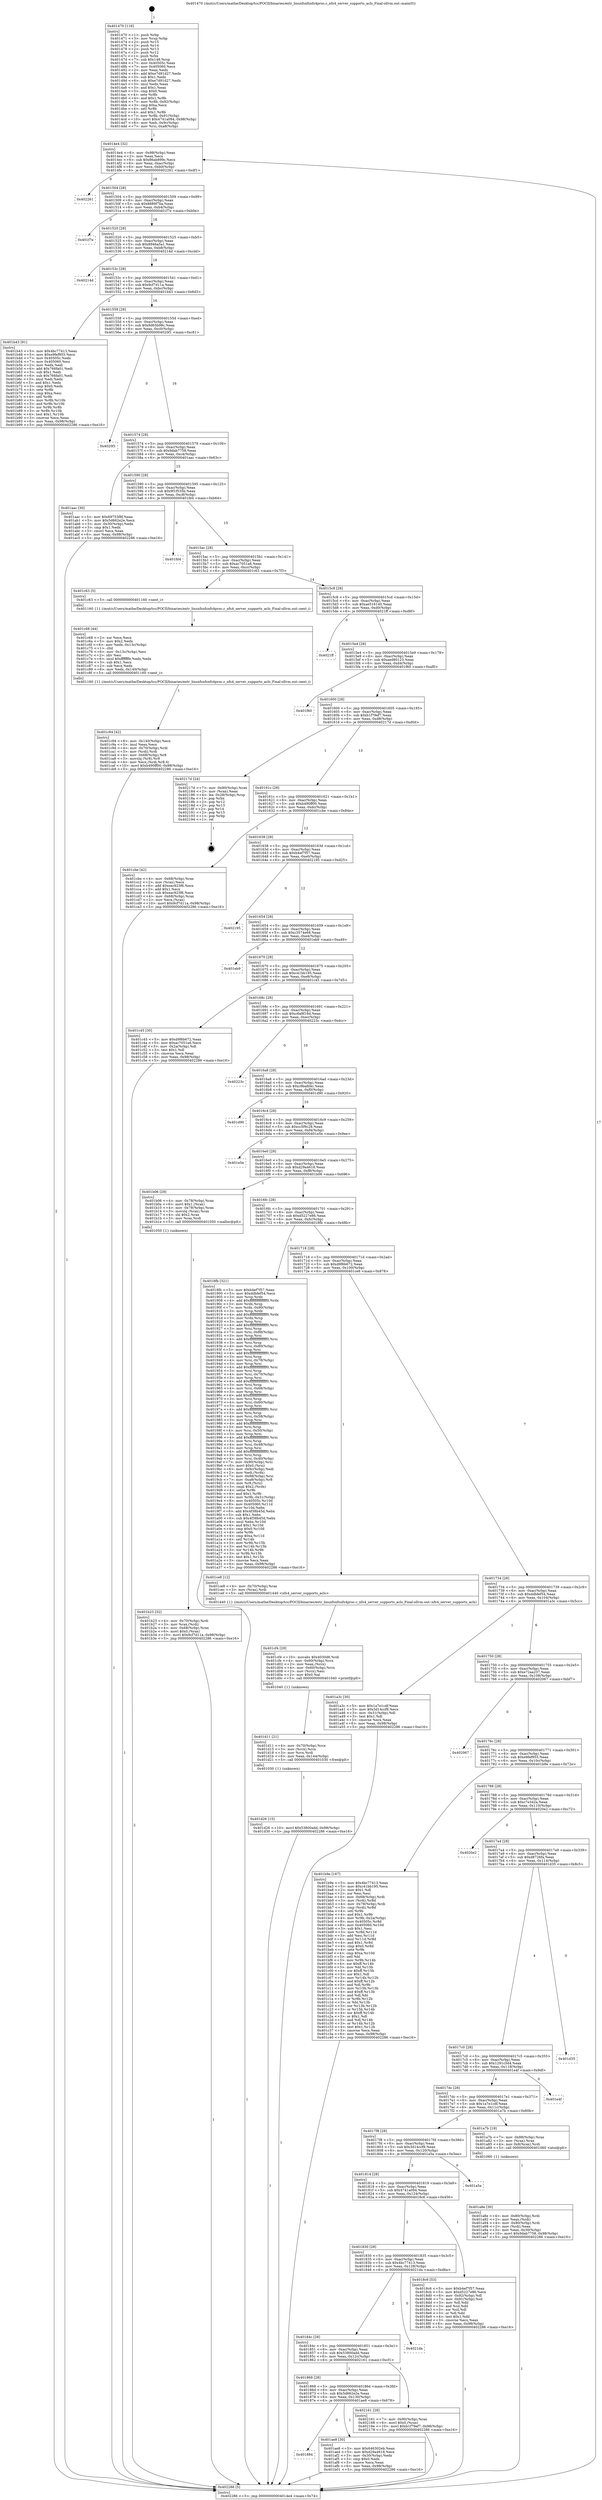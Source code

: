 digraph "0x401470" {
  label = "0x401470 (/mnt/c/Users/mathe/Desktop/tcc/POCII/binaries/extr_linuxfsnfsnfs4proc.c_nfs4_server_supports_acls_Final-ollvm.out::main(0))"
  labelloc = "t"
  node[shape=record]

  Entry [label="",width=0.3,height=0.3,shape=circle,fillcolor=black,style=filled]
  "0x4014e4" [label="{
     0x4014e4 [32]\l
     | [instrs]\l
     &nbsp;&nbsp;0x4014e4 \<+6\>: mov -0x98(%rbp),%eax\l
     &nbsp;&nbsp;0x4014ea \<+2\>: mov %eax,%ecx\l
     &nbsp;&nbsp;0x4014ec \<+6\>: sub $0x86ab899c,%ecx\l
     &nbsp;&nbsp;0x4014f2 \<+6\>: mov %eax,-0xac(%rbp)\l
     &nbsp;&nbsp;0x4014f8 \<+6\>: mov %ecx,-0xb0(%rbp)\l
     &nbsp;&nbsp;0x4014fe \<+6\>: je 0000000000402261 \<main+0xdf1\>\l
  }"]
  "0x402261" [label="{
     0x402261\l
  }", style=dashed]
  "0x401504" [label="{
     0x401504 [28]\l
     | [instrs]\l
     &nbsp;&nbsp;0x401504 \<+5\>: jmp 0000000000401509 \<main+0x99\>\l
     &nbsp;&nbsp;0x401509 \<+6\>: mov -0xac(%rbp),%eax\l
     &nbsp;&nbsp;0x40150f \<+5\>: sub $0x8889f7ba,%eax\l
     &nbsp;&nbsp;0x401514 \<+6\>: mov %eax,-0xb4(%rbp)\l
     &nbsp;&nbsp;0x40151a \<+6\>: je 0000000000401f7e \<main+0xb0e\>\l
  }"]
  Exit [label="",width=0.3,height=0.3,shape=circle,fillcolor=black,style=filled,peripheries=2]
  "0x401f7e" [label="{
     0x401f7e\l
  }", style=dashed]
  "0x401520" [label="{
     0x401520 [28]\l
     | [instrs]\l
     &nbsp;&nbsp;0x401520 \<+5\>: jmp 0000000000401525 \<main+0xb5\>\l
     &nbsp;&nbsp;0x401525 \<+6\>: mov -0xac(%rbp),%eax\l
     &nbsp;&nbsp;0x40152b \<+5\>: sub $0x8946a5a1,%eax\l
     &nbsp;&nbsp;0x401530 \<+6\>: mov %eax,-0xb8(%rbp)\l
     &nbsp;&nbsp;0x401536 \<+6\>: je 000000000040214d \<main+0xcdd\>\l
  }"]
  "0x401d26" [label="{
     0x401d26 [15]\l
     | [instrs]\l
     &nbsp;&nbsp;0x401d26 \<+10\>: movl $0x53800add,-0x98(%rbp)\l
     &nbsp;&nbsp;0x401d30 \<+5\>: jmp 0000000000402286 \<main+0xe16\>\l
  }"]
  "0x40214d" [label="{
     0x40214d\l
  }", style=dashed]
  "0x40153c" [label="{
     0x40153c [28]\l
     | [instrs]\l
     &nbsp;&nbsp;0x40153c \<+5\>: jmp 0000000000401541 \<main+0xd1\>\l
     &nbsp;&nbsp;0x401541 \<+6\>: mov -0xac(%rbp),%eax\l
     &nbsp;&nbsp;0x401547 \<+5\>: sub $0x9cf7d11a,%eax\l
     &nbsp;&nbsp;0x40154c \<+6\>: mov %eax,-0xbc(%rbp)\l
     &nbsp;&nbsp;0x401552 \<+6\>: je 0000000000401b43 \<main+0x6d3\>\l
  }"]
  "0x401d11" [label="{
     0x401d11 [21]\l
     | [instrs]\l
     &nbsp;&nbsp;0x401d11 \<+4\>: mov -0x70(%rbp),%rcx\l
     &nbsp;&nbsp;0x401d15 \<+3\>: mov (%rcx),%rcx\l
     &nbsp;&nbsp;0x401d18 \<+3\>: mov %rcx,%rdi\l
     &nbsp;&nbsp;0x401d1b \<+6\>: mov %eax,-0x144(%rbp)\l
     &nbsp;&nbsp;0x401d21 \<+5\>: call 0000000000401030 \<free@plt\>\l
     | [calls]\l
     &nbsp;&nbsp;0x401030 \{1\} (unknown)\l
  }"]
  "0x401b43" [label="{
     0x401b43 [91]\l
     | [instrs]\l
     &nbsp;&nbsp;0x401b43 \<+5\>: mov $0x4bc77413,%eax\l
     &nbsp;&nbsp;0x401b48 \<+5\>: mov $0xe9fef955,%ecx\l
     &nbsp;&nbsp;0x401b4d \<+7\>: mov 0x40505c,%edx\l
     &nbsp;&nbsp;0x401b54 \<+7\>: mov 0x405060,%esi\l
     &nbsp;&nbsp;0x401b5b \<+2\>: mov %edx,%edi\l
     &nbsp;&nbsp;0x401b5d \<+6\>: add $0x766fa01,%edi\l
     &nbsp;&nbsp;0x401b63 \<+3\>: sub $0x1,%edi\l
     &nbsp;&nbsp;0x401b66 \<+6\>: sub $0x766fa01,%edi\l
     &nbsp;&nbsp;0x401b6c \<+3\>: imul %edi,%edx\l
     &nbsp;&nbsp;0x401b6f \<+3\>: and $0x1,%edx\l
     &nbsp;&nbsp;0x401b72 \<+3\>: cmp $0x0,%edx\l
     &nbsp;&nbsp;0x401b75 \<+4\>: sete %r8b\l
     &nbsp;&nbsp;0x401b79 \<+3\>: cmp $0xa,%esi\l
     &nbsp;&nbsp;0x401b7c \<+4\>: setl %r9b\l
     &nbsp;&nbsp;0x401b80 \<+3\>: mov %r8b,%r10b\l
     &nbsp;&nbsp;0x401b83 \<+3\>: and %r9b,%r10b\l
     &nbsp;&nbsp;0x401b86 \<+3\>: xor %r9b,%r8b\l
     &nbsp;&nbsp;0x401b89 \<+3\>: or %r8b,%r10b\l
     &nbsp;&nbsp;0x401b8c \<+4\>: test $0x1,%r10b\l
     &nbsp;&nbsp;0x401b90 \<+3\>: cmovne %ecx,%eax\l
     &nbsp;&nbsp;0x401b93 \<+6\>: mov %eax,-0x98(%rbp)\l
     &nbsp;&nbsp;0x401b99 \<+5\>: jmp 0000000000402286 \<main+0xe16\>\l
  }"]
  "0x401558" [label="{
     0x401558 [28]\l
     | [instrs]\l
     &nbsp;&nbsp;0x401558 \<+5\>: jmp 000000000040155d \<main+0xed\>\l
     &nbsp;&nbsp;0x40155d \<+6\>: mov -0xac(%rbp),%eax\l
     &nbsp;&nbsp;0x401563 \<+5\>: sub $0x9d65b98c,%eax\l
     &nbsp;&nbsp;0x401568 \<+6\>: mov %eax,-0xc0(%rbp)\l
     &nbsp;&nbsp;0x40156e \<+6\>: je 00000000004020f1 \<main+0xc81\>\l
  }"]
  "0x401cf4" [label="{
     0x401cf4 [29]\l
     | [instrs]\l
     &nbsp;&nbsp;0x401cf4 \<+10\>: movabs $0x4030d6,%rdi\l
     &nbsp;&nbsp;0x401cfe \<+4\>: mov -0x60(%rbp),%rcx\l
     &nbsp;&nbsp;0x401d02 \<+2\>: mov %eax,(%rcx)\l
     &nbsp;&nbsp;0x401d04 \<+4\>: mov -0x60(%rbp),%rcx\l
     &nbsp;&nbsp;0x401d08 \<+2\>: mov (%rcx),%esi\l
     &nbsp;&nbsp;0x401d0a \<+2\>: mov $0x0,%al\l
     &nbsp;&nbsp;0x401d0c \<+5\>: call 0000000000401040 \<printf@plt\>\l
     | [calls]\l
     &nbsp;&nbsp;0x401040 \{1\} (unknown)\l
  }"]
  "0x4020f1" [label="{
     0x4020f1\l
  }", style=dashed]
  "0x401574" [label="{
     0x401574 [28]\l
     | [instrs]\l
     &nbsp;&nbsp;0x401574 \<+5\>: jmp 0000000000401579 \<main+0x109\>\l
     &nbsp;&nbsp;0x401579 \<+6\>: mov -0xac(%rbp),%eax\l
     &nbsp;&nbsp;0x40157f \<+5\>: sub $0x9dab7758,%eax\l
     &nbsp;&nbsp;0x401584 \<+6\>: mov %eax,-0xc4(%rbp)\l
     &nbsp;&nbsp;0x40158a \<+6\>: je 0000000000401aac \<main+0x63c\>\l
  }"]
  "0x401c94" [label="{
     0x401c94 [42]\l
     | [instrs]\l
     &nbsp;&nbsp;0x401c94 \<+6\>: mov -0x140(%rbp),%ecx\l
     &nbsp;&nbsp;0x401c9a \<+3\>: imul %eax,%ecx\l
     &nbsp;&nbsp;0x401c9d \<+4\>: mov -0x70(%rbp),%rdi\l
     &nbsp;&nbsp;0x401ca1 \<+3\>: mov (%rdi),%rdi\l
     &nbsp;&nbsp;0x401ca4 \<+4\>: mov -0x68(%rbp),%r8\l
     &nbsp;&nbsp;0x401ca8 \<+3\>: movslq (%r8),%r8\l
     &nbsp;&nbsp;0x401cab \<+4\>: mov %ecx,(%rdi,%r8,4)\l
     &nbsp;&nbsp;0x401caf \<+10\>: movl $0xb490ff00,-0x98(%rbp)\l
     &nbsp;&nbsp;0x401cb9 \<+5\>: jmp 0000000000402286 \<main+0xe16\>\l
  }"]
  "0x401aac" [label="{
     0x401aac [30]\l
     | [instrs]\l
     &nbsp;&nbsp;0x401aac \<+5\>: mov $0x69753f8f,%eax\l
     &nbsp;&nbsp;0x401ab1 \<+5\>: mov $0x5d662e2e,%ecx\l
     &nbsp;&nbsp;0x401ab6 \<+3\>: mov -0x30(%rbp),%edx\l
     &nbsp;&nbsp;0x401ab9 \<+3\>: cmp $0x1,%edx\l
     &nbsp;&nbsp;0x401abc \<+3\>: cmovl %ecx,%eax\l
     &nbsp;&nbsp;0x401abf \<+6\>: mov %eax,-0x98(%rbp)\l
     &nbsp;&nbsp;0x401ac5 \<+5\>: jmp 0000000000402286 \<main+0xe16\>\l
  }"]
  "0x401590" [label="{
     0x401590 [28]\l
     | [instrs]\l
     &nbsp;&nbsp;0x401590 \<+5\>: jmp 0000000000401595 \<main+0x125\>\l
     &nbsp;&nbsp;0x401595 \<+6\>: mov -0xac(%rbp),%eax\l
     &nbsp;&nbsp;0x40159b \<+5\>: sub $0x9f1f535b,%eax\l
     &nbsp;&nbsp;0x4015a0 \<+6\>: mov %eax,-0xc8(%rbp)\l
     &nbsp;&nbsp;0x4015a6 \<+6\>: je 0000000000401fd4 \<main+0xb64\>\l
  }"]
  "0x401c68" [label="{
     0x401c68 [44]\l
     | [instrs]\l
     &nbsp;&nbsp;0x401c68 \<+2\>: xor %ecx,%ecx\l
     &nbsp;&nbsp;0x401c6a \<+5\>: mov $0x2,%edx\l
     &nbsp;&nbsp;0x401c6f \<+6\>: mov %edx,-0x13c(%rbp)\l
     &nbsp;&nbsp;0x401c75 \<+1\>: cltd\l
     &nbsp;&nbsp;0x401c76 \<+6\>: mov -0x13c(%rbp),%esi\l
     &nbsp;&nbsp;0x401c7c \<+2\>: idiv %esi\l
     &nbsp;&nbsp;0x401c7e \<+6\>: imul $0xfffffffe,%edx,%edx\l
     &nbsp;&nbsp;0x401c84 \<+3\>: sub $0x1,%ecx\l
     &nbsp;&nbsp;0x401c87 \<+2\>: sub %ecx,%edx\l
     &nbsp;&nbsp;0x401c89 \<+6\>: mov %edx,-0x140(%rbp)\l
     &nbsp;&nbsp;0x401c8f \<+5\>: call 0000000000401160 \<next_i\>\l
     | [calls]\l
     &nbsp;&nbsp;0x401160 \{1\} (/mnt/c/Users/mathe/Desktop/tcc/POCII/binaries/extr_linuxfsnfsnfs4proc.c_nfs4_server_supports_acls_Final-ollvm.out::next_i)\l
  }"]
  "0x401fd4" [label="{
     0x401fd4\l
  }", style=dashed]
  "0x4015ac" [label="{
     0x4015ac [28]\l
     | [instrs]\l
     &nbsp;&nbsp;0x4015ac \<+5\>: jmp 00000000004015b1 \<main+0x141\>\l
     &nbsp;&nbsp;0x4015b1 \<+6\>: mov -0xac(%rbp),%eax\l
     &nbsp;&nbsp;0x4015b7 \<+5\>: sub $0xac7051a6,%eax\l
     &nbsp;&nbsp;0x4015bc \<+6\>: mov %eax,-0xcc(%rbp)\l
     &nbsp;&nbsp;0x4015c2 \<+6\>: je 0000000000401c63 \<main+0x7f3\>\l
  }"]
  "0x401b23" [label="{
     0x401b23 [32]\l
     | [instrs]\l
     &nbsp;&nbsp;0x401b23 \<+4\>: mov -0x70(%rbp),%rdi\l
     &nbsp;&nbsp;0x401b27 \<+3\>: mov %rax,(%rdi)\l
     &nbsp;&nbsp;0x401b2a \<+4\>: mov -0x68(%rbp),%rax\l
     &nbsp;&nbsp;0x401b2e \<+6\>: movl $0x0,(%rax)\l
     &nbsp;&nbsp;0x401b34 \<+10\>: movl $0x9cf7d11a,-0x98(%rbp)\l
     &nbsp;&nbsp;0x401b3e \<+5\>: jmp 0000000000402286 \<main+0xe16\>\l
  }"]
  "0x401c63" [label="{
     0x401c63 [5]\l
     | [instrs]\l
     &nbsp;&nbsp;0x401c63 \<+5\>: call 0000000000401160 \<next_i\>\l
     | [calls]\l
     &nbsp;&nbsp;0x401160 \{1\} (/mnt/c/Users/mathe/Desktop/tcc/POCII/binaries/extr_linuxfsnfsnfs4proc.c_nfs4_server_supports_acls_Final-ollvm.out::next_i)\l
  }"]
  "0x4015c8" [label="{
     0x4015c8 [28]\l
     | [instrs]\l
     &nbsp;&nbsp;0x4015c8 \<+5\>: jmp 00000000004015cd \<main+0x15d\>\l
     &nbsp;&nbsp;0x4015cd \<+6\>: mov -0xac(%rbp),%eax\l
     &nbsp;&nbsp;0x4015d3 \<+5\>: sub $0xae516140,%eax\l
     &nbsp;&nbsp;0x4015d8 \<+6\>: mov %eax,-0xd0(%rbp)\l
     &nbsp;&nbsp;0x4015de \<+6\>: je 00000000004021ff \<main+0xd8f\>\l
  }"]
  "0x401884" [label="{
     0x401884\l
  }", style=dashed]
  "0x4021ff" [label="{
     0x4021ff\l
  }", style=dashed]
  "0x4015e4" [label="{
     0x4015e4 [28]\l
     | [instrs]\l
     &nbsp;&nbsp;0x4015e4 \<+5\>: jmp 00000000004015e9 \<main+0x179\>\l
     &nbsp;&nbsp;0x4015e9 \<+6\>: mov -0xac(%rbp),%eax\l
     &nbsp;&nbsp;0x4015ef \<+5\>: sub $0xaed80123,%eax\l
     &nbsp;&nbsp;0x4015f4 \<+6\>: mov %eax,-0xd4(%rbp)\l
     &nbsp;&nbsp;0x4015fa \<+6\>: je 0000000000401f60 \<main+0xaf0\>\l
  }"]
  "0x401ae8" [label="{
     0x401ae8 [30]\l
     | [instrs]\l
     &nbsp;&nbsp;0x401ae8 \<+5\>: mov $0x646302eb,%eax\l
     &nbsp;&nbsp;0x401aed \<+5\>: mov $0xd29a4618,%ecx\l
     &nbsp;&nbsp;0x401af2 \<+3\>: mov -0x30(%rbp),%edx\l
     &nbsp;&nbsp;0x401af5 \<+3\>: cmp $0x0,%edx\l
     &nbsp;&nbsp;0x401af8 \<+3\>: cmove %ecx,%eax\l
     &nbsp;&nbsp;0x401afb \<+6\>: mov %eax,-0x98(%rbp)\l
     &nbsp;&nbsp;0x401b01 \<+5\>: jmp 0000000000402286 \<main+0xe16\>\l
  }"]
  "0x401f60" [label="{
     0x401f60\l
  }", style=dashed]
  "0x401600" [label="{
     0x401600 [28]\l
     | [instrs]\l
     &nbsp;&nbsp;0x401600 \<+5\>: jmp 0000000000401605 \<main+0x195\>\l
     &nbsp;&nbsp;0x401605 \<+6\>: mov -0xac(%rbp),%eax\l
     &nbsp;&nbsp;0x40160b \<+5\>: sub $0xb1f79ef7,%eax\l
     &nbsp;&nbsp;0x401610 \<+6\>: mov %eax,-0xd8(%rbp)\l
     &nbsp;&nbsp;0x401616 \<+6\>: je 000000000040217d \<main+0xd0d\>\l
  }"]
  "0x401868" [label="{
     0x401868 [28]\l
     | [instrs]\l
     &nbsp;&nbsp;0x401868 \<+5\>: jmp 000000000040186d \<main+0x3fd\>\l
     &nbsp;&nbsp;0x40186d \<+6\>: mov -0xac(%rbp),%eax\l
     &nbsp;&nbsp;0x401873 \<+5\>: sub $0x5d662e2e,%eax\l
     &nbsp;&nbsp;0x401878 \<+6\>: mov %eax,-0x130(%rbp)\l
     &nbsp;&nbsp;0x40187e \<+6\>: je 0000000000401ae8 \<main+0x678\>\l
  }"]
  "0x40217d" [label="{
     0x40217d [24]\l
     | [instrs]\l
     &nbsp;&nbsp;0x40217d \<+7\>: mov -0x90(%rbp),%rax\l
     &nbsp;&nbsp;0x402184 \<+2\>: mov (%rax),%eax\l
     &nbsp;&nbsp;0x402186 \<+4\>: lea -0x28(%rbp),%rsp\l
     &nbsp;&nbsp;0x40218a \<+1\>: pop %rbx\l
     &nbsp;&nbsp;0x40218b \<+2\>: pop %r12\l
     &nbsp;&nbsp;0x40218d \<+2\>: pop %r13\l
     &nbsp;&nbsp;0x40218f \<+2\>: pop %r14\l
     &nbsp;&nbsp;0x402191 \<+2\>: pop %r15\l
     &nbsp;&nbsp;0x402193 \<+1\>: pop %rbp\l
     &nbsp;&nbsp;0x402194 \<+1\>: ret\l
  }"]
  "0x40161c" [label="{
     0x40161c [28]\l
     | [instrs]\l
     &nbsp;&nbsp;0x40161c \<+5\>: jmp 0000000000401621 \<main+0x1b1\>\l
     &nbsp;&nbsp;0x401621 \<+6\>: mov -0xac(%rbp),%eax\l
     &nbsp;&nbsp;0x401627 \<+5\>: sub $0xb490ff00,%eax\l
     &nbsp;&nbsp;0x40162c \<+6\>: mov %eax,-0xdc(%rbp)\l
     &nbsp;&nbsp;0x401632 \<+6\>: je 0000000000401cbe \<main+0x84e\>\l
  }"]
  "0x402161" [label="{
     0x402161 [28]\l
     | [instrs]\l
     &nbsp;&nbsp;0x402161 \<+7\>: mov -0x90(%rbp),%rax\l
     &nbsp;&nbsp;0x402168 \<+6\>: movl $0x0,(%rax)\l
     &nbsp;&nbsp;0x40216e \<+10\>: movl $0xb1f79ef7,-0x98(%rbp)\l
     &nbsp;&nbsp;0x402178 \<+5\>: jmp 0000000000402286 \<main+0xe16\>\l
  }"]
  "0x401cbe" [label="{
     0x401cbe [42]\l
     | [instrs]\l
     &nbsp;&nbsp;0x401cbe \<+4\>: mov -0x68(%rbp),%rax\l
     &nbsp;&nbsp;0x401cc2 \<+2\>: mov (%rax),%ecx\l
     &nbsp;&nbsp;0x401cc4 \<+6\>: add $0xeac923f6,%ecx\l
     &nbsp;&nbsp;0x401cca \<+3\>: add $0x1,%ecx\l
     &nbsp;&nbsp;0x401ccd \<+6\>: sub $0xeac923f6,%ecx\l
     &nbsp;&nbsp;0x401cd3 \<+4\>: mov -0x68(%rbp),%rax\l
     &nbsp;&nbsp;0x401cd7 \<+2\>: mov %ecx,(%rax)\l
     &nbsp;&nbsp;0x401cd9 \<+10\>: movl $0x9cf7d11a,-0x98(%rbp)\l
     &nbsp;&nbsp;0x401ce3 \<+5\>: jmp 0000000000402286 \<main+0xe16\>\l
  }"]
  "0x401638" [label="{
     0x401638 [28]\l
     | [instrs]\l
     &nbsp;&nbsp;0x401638 \<+5\>: jmp 000000000040163d \<main+0x1cd\>\l
     &nbsp;&nbsp;0x40163d \<+6\>: mov -0xac(%rbp),%eax\l
     &nbsp;&nbsp;0x401643 \<+5\>: sub $0xb4ef7f57,%eax\l
     &nbsp;&nbsp;0x401648 \<+6\>: mov %eax,-0xe0(%rbp)\l
     &nbsp;&nbsp;0x40164e \<+6\>: je 0000000000402195 \<main+0xd25\>\l
  }"]
  "0x40184c" [label="{
     0x40184c [28]\l
     | [instrs]\l
     &nbsp;&nbsp;0x40184c \<+5\>: jmp 0000000000401851 \<main+0x3e1\>\l
     &nbsp;&nbsp;0x401851 \<+6\>: mov -0xac(%rbp),%eax\l
     &nbsp;&nbsp;0x401857 \<+5\>: sub $0x53800add,%eax\l
     &nbsp;&nbsp;0x40185c \<+6\>: mov %eax,-0x12c(%rbp)\l
     &nbsp;&nbsp;0x401862 \<+6\>: je 0000000000402161 \<main+0xcf1\>\l
  }"]
  "0x402195" [label="{
     0x402195\l
  }", style=dashed]
  "0x401654" [label="{
     0x401654 [28]\l
     | [instrs]\l
     &nbsp;&nbsp;0x401654 \<+5\>: jmp 0000000000401659 \<main+0x1e9\>\l
     &nbsp;&nbsp;0x401659 \<+6\>: mov -0xac(%rbp),%eax\l
     &nbsp;&nbsp;0x40165f \<+5\>: sub $0xc3574e68,%eax\l
     &nbsp;&nbsp;0x401664 \<+6\>: mov %eax,-0xe4(%rbp)\l
     &nbsp;&nbsp;0x40166a \<+6\>: je 0000000000401eb9 \<main+0xa49\>\l
  }"]
  "0x4021da" [label="{
     0x4021da\l
  }", style=dashed]
  "0x401eb9" [label="{
     0x401eb9\l
  }", style=dashed]
  "0x401670" [label="{
     0x401670 [28]\l
     | [instrs]\l
     &nbsp;&nbsp;0x401670 \<+5\>: jmp 0000000000401675 \<main+0x205\>\l
     &nbsp;&nbsp;0x401675 \<+6\>: mov -0xac(%rbp),%eax\l
     &nbsp;&nbsp;0x40167b \<+5\>: sub $0xc41bb195,%eax\l
     &nbsp;&nbsp;0x401680 \<+6\>: mov %eax,-0xe8(%rbp)\l
     &nbsp;&nbsp;0x401686 \<+6\>: je 0000000000401c45 \<main+0x7d5\>\l
  }"]
  "0x401a8e" [label="{
     0x401a8e [30]\l
     | [instrs]\l
     &nbsp;&nbsp;0x401a8e \<+4\>: mov -0x80(%rbp),%rdi\l
     &nbsp;&nbsp;0x401a92 \<+2\>: mov %eax,(%rdi)\l
     &nbsp;&nbsp;0x401a94 \<+4\>: mov -0x80(%rbp),%rdi\l
     &nbsp;&nbsp;0x401a98 \<+2\>: mov (%rdi),%eax\l
     &nbsp;&nbsp;0x401a9a \<+3\>: mov %eax,-0x30(%rbp)\l
     &nbsp;&nbsp;0x401a9d \<+10\>: movl $0x9dab7758,-0x98(%rbp)\l
     &nbsp;&nbsp;0x401aa7 \<+5\>: jmp 0000000000402286 \<main+0xe16\>\l
  }"]
  "0x401c45" [label="{
     0x401c45 [30]\l
     | [instrs]\l
     &nbsp;&nbsp;0x401c45 \<+5\>: mov $0xd9f6b672,%eax\l
     &nbsp;&nbsp;0x401c4a \<+5\>: mov $0xac7051a6,%ecx\l
     &nbsp;&nbsp;0x401c4f \<+3\>: mov -0x2a(%rbp),%dl\l
     &nbsp;&nbsp;0x401c52 \<+3\>: test $0x1,%dl\l
     &nbsp;&nbsp;0x401c55 \<+3\>: cmovne %ecx,%eax\l
     &nbsp;&nbsp;0x401c58 \<+6\>: mov %eax,-0x98(%rbp)\l
     &nbsp;&nbsp;0x401c5e \<+5\>: jmp 0000000000402286 \<main+0xe16\>\l
  }"]
  "0x40168c" [label="{
     0x40168c [28]\l
     | [instrs]\l
     &nbsp;&nbsp;0x40168c \<+5\>: jmp 0000000000401691 \<main+0x221\>\l
     &nbsp;&nbsp;0x401691 \<+6\>: mov -0xac(%rbp),%eax\l
     &nbsp;&nbsp;0x401697 \<+5\>: sub $0xc6a9f16d,%eax\l
     &nbsp;&nbsp;0x40169c \<+6\>: mov %eax,-0xec(%rbp)\l
     &nbsp;&nbsp;0x4016a2 \<+6\>: je 000000000040223c \<main+0xdcc\>\l
  }"]
  "0x401470" [label="{
     0x401470 [116]\l
     | [instrs]\l
     &nbsp;&nbsp;0x401470 \<+1\>: push %rbp\l
     &nbsp;&nbsp;0x401471 \<+3\>: mov %rsp,%rbp\l
     &nbsp;&nbsp;0x401474 \<+2\>: push %r15\l
     &nbsp;&nbsp;0x401476 \<+2\>: push %r14\l
     &nbsp;&nbsp;0x401478 \<+2\>: push %r13\l
     &nbsp;&nbsp;0x40147a \<+2\>: push %r12\l
     &nbsp;&nbsp;0x40147c \<+1\>: push %rbx\l
     &nbsp;&nbsp;0x40147d \<+7\>: sub $0x148,%rsp\l
     &nbsp;&nbsp;0x401484 \<+7\>: mov 0x40505c,%eax\l
     &nbsp;&nbsp;0x40148b \<+7\>: mov 0x405060,%ecx\l
     &nbsp;&nbsp;0x401492 \<+2\>: mov %eax,%edx\l
     &nbsp;&nbsp;0x401494 \<+6\>: add $0xe7d91d27,%edx\l
     &nbsp;&nbsp;0x40149a \<+3\>: sub $0x1,%edx\l
     &nbsp;&nbsp;0x40149d \<+6\>: sub $0xe7d91d27,%edx\l
     &nbsp;&nbsp;0x4014a3 \<+3\>: imul %edx,%eax\l
     &nbsp;&nbsp;0x4014a6 \<+3\>: and $0x1,%eax\l
     &nbsp;&nbsp;0x4014a9 \<+3\>: cmp $0x0,%eax\l
     &nbsp;&nbsp;0x4014ac \<+4\>: sete %r8b\l
     &nbsp;&nbsp;0x4014b0 \<+4\>: and $0x1,%r8b\l
     &nbsp;&nbsp;0x4014b4 \<+7\>: mov %r8b,-0x92(%rbp)\l
     &nbsp;&nbsp;0x4014bb \<+3\>: cmp $0xa,%ecx\l
     &nbsp;&nbsp;0x4014be \<+4\>: setl %r8b\l
     &nbsp;&nbsp;0x4014c2 \<+4\>: and $0x1,%r8b\l
     &nbsp;&nbsp;0x4014c6 \<+7\>: mov %r8b,-0x91(%rbp)\l
     &nbsp;&nbsp;0x4014cd \<+10\>: movl $0x4741a094,-0x98(%rbp)\l
     &nbsp;&nbsp;0x4014d7 \<+6\>: mov %edi,-0x9c(%rbp)\l
     &nbsp;&nbsp;0x4014dd \<+7\>: mov %rsi,-0xa8(%rbp)\l
  }"]
  "0x40223c" [label="{
     0x40223c\l
  }", style=dashed]
  "0x4016a8" [label="{
     0x4016a8 [28]\l
     | [instrs]\l
     &nbsp;&nbsp;0x4016a8 \<+5\>: jmp 00000000004016ad \<main+0x23d\>\l
     &nbsp;&nbsp;0x4016ad \<+6\>: mov -0xac(%rbp),%eax\l
     &nbsp;&nbsp;0x4016b3 \<+5\>: sub $0xc9bafd4c,%eax\l
     &nbsp;&nbsp;0x4016b8 \<+6\>: mov %eax,-0xf0(%rbp)\l
     &nbsp;&nbsp;0x4016be \<+6\>: je 0000000000401d90 \<main+0x920\>\l
  }"]
  "0x402286" [label="{
     0x402286 [5]\l
     | [instrs]\l
     &nbsp;&nbsp;0x402286 \<+5\>: jmp 00000000004014e4 \<main+0x74\>\l
  }"]
  "0x401d90" [label="{
     0x401d90\l
  }", style=dashed]
  "0x4016c4" [label="{
     0x4016c4 [28]\l
     | [instrs]\l
     &nbsp;&nbsp;0x4016c4 \<+5\>: jmp 00000000004016c9 \<main+0x259\>\l
     &nbsp;&nbsp;0x4016c9 \<+6\>: mov -0xac(%rbp),%eax\l
     &nbsp;&nbsp;0x4016cf \<+5\>: sub $0xcc5f9c28,%eax\l
     &nbsp;&nbsp;0x4016d4 \<+6\>: mov %eax,-0xf4(%rbp)\l
     &nbsp;&nbsp;0x4016da \<+6\>: je 0000000000401e5e \<main+0x9ee\>\l
  }"]
  "0x401830" [label="{
     0x401830 [28]\l
     | [instrs]\l
     &nbsp;&nbsp;0x401830 \<+5\>: jmp 0000000000401835 \<main+0x3c5\>\l
     &nbsp;&nbsp;0x401835 \<+6\>: mov -0xac(%rbp),%eax\l
     &nbsp;&nbsp;0x40183b \<+5\>: sub $0x4bc77413,%eax\l
     &nbsp;&nbsp;0x401840 \<+6\>: mov %eax,-0x128(%rbp)\l
     &nbsp;&nbsp;0x401846 \<+6\>: je 00000000004021da \<main+0xd6a\>\l
  }"]
  "0x401e5e" [label="{
     0x401e5e\l
  }", style=dashed]
  "0x4016e0" [label="{
     0x4016e0 [28]\l
     | [instrs]\l
     &nbsp;&nbsp;0x4016e0 \<+5\>: jmp 00000000004016e5 \<main+0x275\>\l
     &nbsp;&nbsp;0x4016e5 \<+6\>: mov -0xac(%rbp),%eax\l
     &nbsp;&nbsp;0x4016eb \<+5\>: sub $0xd29a4618,%eax\l
     &nbsp;&nbsp;0x4016f0 \<+6\>: mov %eax,-0xf8(%rbp)\l
     &nbsp;&nbsp;0x4016f6 \<+6\>: je 0000000000401b06 \<main+0x696\>\l
  }"]
  "0x4018c6" [label="{
     0x4018c6 [53]\l
     | [instrs]\l
     &nbsp;&nbsp;0x4018c6 \<+5\>: mov $0xb4ef7f57,%eax\l
     &nbsp;&nbsp;0x4018cb \<+5\>: mov $0xd5227e86,%ecx\l
     &nbsp;&nbsp;0x4018d0 \<+6\>: mov -0x92(%rbp),%dl\l
     &nbsp;&nbsp;0x4018d6 \<+7\>: mov -0x91(%rbp),%sil\l
     &nbsp;&nbsp;0x4018dd \<+3\>: mov %dl,%dil\l
     &nbsp;&nbsp;0x4018e0 \<+3\>: and %sil,%dil\l
     &nbsp;&nbsp;0x4018e3 \<+3\>: xor %sil,%dl\l
     &nbsp;&nbsp;0x4018e6 \<+3\>: or %dl,%dil\l
     &nbsp;&nbsp;0x4018e9 \<+4\>: test $0x1,%dil\l
     &nbsp;&nbsp;0x4018ed \<+3\>: cmovne %ecx,%eax\l
     &nbsp;&nbsp;0x4018f0 \<+6\>: mov %eax,-0x98(%rbp)\l
     &nbsp;&nbsp;0x4018f6 \<+5\>: jmp 0000000000402286 \<main+0xe16\>\l
  }"]
  "0x401b06" [label="{
     0x401b06 [29]\l
     | [instrs]\l
     &nbsp;&nbsp;0x401b06 \<+4\>: mov -0x78(%rbp),%rax\l
     &nbsp;&nbsp;0x401b0a \<+6\>: movl $0x1,(%rax)\l
     &nbsp;&nbsp;0x401b10 \<+4\>: mov -0x78(%rbp),%rax\l
     &nbsp;&nbsp;0x401b14 \<+3\>: movslq (%rax),%rax\l
     &nbsp;&nbsp;0x401b17 \<+4\>: shl $0x2,%rax\l
     &nbsp;&nbsp;0x401b1b \<+3\>: mov %rax,%rdi\l
     &nbsp;&nbsp;0x401b1e \<+5\>: call 0000000000401050 \<malloc@plt\>\l
     | [calls]\l
     &nbsp;&nbsp;0x401050 \{1\} (unknown)\l
  }"]
  "0x4016fc" [label="{
     0x4016fc [28]\l
     | [instrs]\l
     &nbsp;&nbsp;0x4016fc \<+5\>: jmp 0000000000401701 \<main+0x291\>\l
     &nbsp;&nbsp;0x401701 \<+6\>: mov -0xac(%rbp),%eax\l
     &nbsp;&nbsp;0x401707 \<+5\>: sub $0xd5227e86,%eax\l
     &nbsp;&nbsp;0x40170c \<+6\>: mov %eax,-0xfc(%rbp)\l
     &nbsp;&nbsp;0x401712 \<+6\>: je 00000000004018fb \<main+0x48b\>\l
  }"]
  "0x401814" [label="{
     0x401814 [28]\l
     | [instrs]\l
     &nbsp;&nbsp;0x401814 \<+5\>: jmp 0000000000401819 \<main+0x3a9\>\l
     &nbsp;&nbsp;0x401819 \<+6\>: mov -0xac(%rbp),%eax\l
     &nbsp;&nbsp;0x40181f \<+5\>: sub $0x4741a094,%eax\l
     &nbsp;&nbsp;0x401824 \<+6\>: mov %eax,-0x124(%rbp)\l
     &nbsp;&nbsp;0x40182a \<+6\>: je 00000000004018c6 \<main+0x456\>\l
  }"]
  "0x4018fb" [label="{
     0x4018fb [321]\l
     | [instrs]\l
     &nbsp;&nbsp;0x4018fb \<+5\>: mov $0xb4ef7f57,%eax\l
     &nbsp;&nbsp;0x401900 \<+5\>: mov $0xddbfef54,%ecx\l
     &nbsp;&nbsp;0x401905 \<+3\>: mov %rsp,%rdx\l
     &nbsp;&nbsp;0x401908 \<+4\>: add $0xfffffffffffffff0,%rdx\l
     &nbsp;&nbsp;0x40190c \<+3\>: mov %rdx,%rsp\l
     &nbsp;&nbsp;0x40190f \<+7\>: mov %rdx,-0x90(%rbp)\l
     &nbsp;&nbsp;0x401916 \<+3\>: mov %rsp,%rdx\l
     &nbsp;&nbsp;0x401919 \<+4\>: add $0xfffffffffffffff0,%rdx\l
     &nbsp;&nbsp;0x40191d \<+3\>: mov %rdx,%rsp\l
     &nbsp;&nbsp;0x401920 \<+3\>: mov %rsp,%rsi\l
     &nbsp;&nbsp;0x401923 \<+4\>: add $0xfffffffffffffff0,%rsi\l
     &nbsp;&nbsp;0x401927 \<+3\>: mov %rsi,%rsp\l
     &nbsp;&nbsp;0x40192a \<+7\>: mov %rsi,-0x88(%rbp)\l
     &nbsp;&nbsp;0x401931 \<+3\>: mov %rsp,%rsi\l
     &nbsp;&nbsp;0x401934 \<+4\>: add $0xfffffffffffffff0,%rsi\l
     &nbsp;&nbsp;0x401938 \<+3\>: mov %rsi,%rsp\l
     &nbsp;&nbsp;0x40193b \<+4\>: mov %rsi,-0x80(%rbp)\l
     &nbsp;&nbsp;0x40193f \<+3\>: mov %rsp,%rsi\l
     &nbsp;&nbsp;0x401942 \<+4\>: add $0xfffffffffffffff0,%rsi\l
     &nbsp;&nbsp;0x401946 \<+3\>: mov %rsi,%rsp\l
     &nbsp;&nbsp;0x401949 \<+4\>: mov %rsi,-0x78(%rbp)\l
     &nbsp;&nbsp;0x40194d \<+3\>: mov %rsp,%rsi\l
     &nbsp;&nbsp;0x401950 \<+4\>: add $0xfffffffffffffff0,%rsi\l
     &nbsp;&nbsp;0x401954 \<+3\>: mov %rsi,%rsp\l
     &nbsp;&nbsp;0x401957 \<+4\>: mov %rsi,-0x70(%rbp)\l
     &nbsp;&nbsp;0x40195b \<+3\>: mov %rsp,%rsi\l
     &nbsp;&nbsp;0x40195e \<+4\>: add $0xfffffffffffffff0,%rsi\l
     &nbsp;&nbsp;0x401962 \<+3\>: mov %rsi,%rsp\l
     &nbsp;&nbsp;0x401965 \<+4\>: mov %rsi,-0x68(%rbp)\l
     &nbsp;&nbsp;0x401969 \<+3\>: mov %rsp,%rsi\l
     &nbsp;&nbsp;0x40196c \<+4\>: add $0xfffffffffffffff0,%rsi\l
     &nbsp;&nbsp;0x401970 \<+3\>: mov %rsi,%rsp\l
     &nbsp;&nbsp;0x401973 \<+4\>: mov %rsi,-0x60(%rbp)\l
     &nbsp;&nbsp;0x401977 \<+3\>: mov %rsp,%rsi\l
     &nbsp;&nbsp;0x40197a \<+4\>: add $0xfffffffffffffff0,%rsi\l
     &nbsp;&nbsp;0x40197e \<+3\>: mov %rsi,%rsp\l
     &nbsp;&nbsp;0x401981 \<+4\>: mov %rsi,-0x58(%rbp)\l
     &nbsp;&nbsp;0x401985 \<+3\>: mov %rsp,%rsi\l
     &nbsp;&nbsp;0x401988 \<+4\>: add $0xfffffffffffffff0,%rsi\l
     &nbsp;&nbsp;0x40198c \<+3\>: mov %rsi,%rsp\l
     &nbsp;&nbsp;0x40198f \<+4\>: mov %rsi,-0x50(%rbp)\l
     &nbsp;&nbsp;0x401993 \<+3\>: mov %rsp,%rsi\l
     &nbsp;&nbsp;0x401996 \<+4\>: add $0xfffffffffffffff0,%rsi\l
     &nbsp;&nbsp;0x40199a \<+3\>: mov %rsi,%rsp\l
     &nbsp;&nbsp;0x40199d \<+4\>: mov %rsi,-0x48(%rbp)\l
     &nbsp;&nbsp;0x4019a1 \<+3\>: mov %rsp,%rsi\l
     &nbsp;&nbsp;0x4019a4 \<+4\>: add $0xfffffffffffffff0,%rsi\l
     &nbsp;&nbsp;0x4019a8 \<+3\>: mov %rsi,%rsp\l
     &nbsp;&nbsp;0x4019ab \<+4\>: mov %rsi,-0x40(%rbp)\l
     &nbsp;&nbsp;0x4019af \<+7\>: mov -0x90(%rbp),%rsi\l
     &nbsp;&nbsp;0x4019b6 \<+6\>: movl $0x0,(%rsi)\l
     &nbsp;&nbsp;0x4019bc \<+6\>: mov -0x9c(%rbp),%edi\l
     &nbsp;&nbsp;0x4019c2 \<+2\>: mov %edi,(%rdx)\l
     &nbsp;&nbsp;0x4019c4 \<+7\>: mov -0x88(%rbp),%rsi\l
     &nbsp;&nbsp;0x4019cb \<+7\>: mov -0xa8(%rbp),%r8\l
     &nbsp;&nbsp;0x4019d2 \<+3\>: mov %r8,(%rsi)\l
     &nbsp;&nbsp;0x4019d5 \<+3\>: cmpl $0x2,(%rdx)\l
     &nbsp;&nbsp;0x4019d8 \<+4\>: setne %r9b\l
     &nbsp;&nbsp;0x4019dc \<+4\>: and $0x1,%r9b\l
     &nbsp;&nbsp;0x4019e0 \<+4\>: mov %r9b,-0x31(%rbp)\l
     &nbsp;&nbsp;0x4019e4 \<+8\>: mov 0x40505c,%r10d\l
     &nbsp;&nbsp;0x4019ec \<+8\>: mov 0x405060,%r11d\l
     &nbsp;&nbsp;0x4019f4 \<+3\>: mov %r10d,%ebx\l
     &nbsp;&nbsp;0x4019f7 \<+6\>: add $0x4f38b45d,%ebx\l
     &nbsp;&nbsp;0x4019fd \<+3\>: sub $0x1,%ebx\l
     &nbsp;&nbsp;0x401a00 \<+6\>: sub $0x4f38b45d,%ebx\l
     &nbsp;&nbsp;0x401a06 \<+4\>: imul %ebx,%r10d\l
     &nbsp;&nbsp;0x401a0a \<+4\>: and $0x1,%r10d\l
     &nbsp;&nbsp;0x401a0e \<+4\>: cmp $0x0,%r10d\l
     &nbsp;&nbsp;0x401a12 \<+4\>: sete %r9b\l
     &nbsp;&nbsp;0x401a16 \<+4\>: cmp $0xa,%r11d\l
     &nbsp;&nbsp;0x401a1a \<+4\>: setl %r14b\l
     &nbsp;&nbsp;0x401a1e \<+3\>: mov %r9b,%r15b\l
     &nbsp;&nbsp;0x401a21 \<+3\>: and %r14b,%r15b\l
     &nbsp;&nbsp;0x401a24 \<+3\>: xor %r14b,%r9b\l
     &nbsp;&nbsp;0x401a27 \<+3\>: or %r9b,%r15b\l
     &nbsp;&nbsp;0x401a2a \<+4\>: test $0x1,%r15b\l
     &nbsp;&nbsp;0x401a2e \<+3\>: cmovne %ecx,%eax\l
     &nbsp;&nbsp;0x401a31 \<+6\>: mov %eax,-0x98(%rbp)\l
     &nbsp;&nbsp;0x401a37 \<+5\>: jmp 0000000000402286 \<main+0xe16\>\l
  }"]
  "0x401718" [label="{
     0x401718 [28]\l
     | [instrs]\l
     &nbsp;&nbsp;0x401718 \<+5\>: jmp 000000000040171d \<main+0x2ad\>\l
     &nbsp;&nbsp;0x40171d \<+6\>: mov -0xac(%rbp),%eax\l
     &nbsp;&nbsp;0x401723 \<+5\>: sub $0xd9f6b672,%eax\l
     &nbsp;&nbsp;0x401728 \<+6\>: mov %eax,-0x100(%rbp)\l
     &nbsp;&nbsp;0x40172e \<+6\>: je 0000000000401ce8 \<main+0x878\>\l
  }"]
  "0x401a5a" [label="{
     0x401a5a\l
  }", style=dashed]
  "0x401ce8" [label="{
     0x401ce8 [12]\l
     | [instrs]\l
     &nbsp;&nbsp;0x401ce8 \<+4\>: mov -0x70(%rbp),%rax\l
     &nbsp;&nbsp;0x401cec \<+3\>: mov (%rax),%rdi\l
     &nbsp;&nbsp;0x401cef \<+5\>: call 0000000000401440 \<nfs4_server_supports_acls\>\l
     | [calls]\l
     &nbsp;&nbsp;0x401440 \{1\} (/mnt/c/Users/mathe/Desktop/tcc/POCII/binaries/extr_linuxfsnfsnfs4proc.c_nfs4_server_supports_acls_Final-ollvm.out::nfs4_server_supports_acls)\l
  }"]
  "0x401734" [label="{
     0x401734 [28]\l
     | [instrs]\l
     &nbsp;&nbsp;0x401734 \<+5\>: jmp 0000000000401739 \<main+0x2c9\>\l
     &nbsp;&nbsp;0x401739 \<+6\>: mov -0xac(%rbp),%eax\l
     &nbsp;&nbsp;0x40173f \<+5\>: sub $0xddbfef54,%eax\l
     &nbsp;&nbsp;0x401744 \<+6\>: mov %eax,-0x104(%rbp)\l
     &nbsp;&nbsp;0x40174a \<+6\>: je 0000000000401a3c \<main+0x5cc\>\l
  }"]
  "0x4017f8" [label="{
     0x4017f8 [28]\l
     | [instrs]\l
     &nbsp;&nbsp;0x4017f8 \<+5\>: jmp 00000000004017fd \<main+0x38d\>\l
     &nbsp;&nbsp;0x4017fd \<+6\>: mov -0xac(%rbp),%eax\l
     &nbsp;&nbsp;0x401803 \<+5\>: sub $0x3d14ccf9,%eax\l
     &nbsp;&nbsp;0x401808 \<+6\>: mov %eax,-0x120(%rbp)\l
     &nbsp;&nbsp;0x40180e \<+6\>: je 0000000000401a5a \<main+0x5ea\>\l
  }"]
  "0x401a3c" [label="{
     0x401a3c [30]\l
     | [instrs]\l
     &nbsp;&nbsp;0x401a3c \<+5\>: mov $0x1a7e1cdf,%eax\l
     &nbsp;&nbsp;0x401a41 \<+5\>: mov $0x3d14ccf9,%ecx\l
     &nbsp;&nbsp;0x401a46 \<+3\>: mov -0x31(%rbp),%dl\l
     &nbsp;&nbsp;0x401a49 \<+3\>: test $0x1,%dl\l
     &nbsp;&nbsp;0x401a4c \<+3\>: cmovne %ecx,%eax\l
     &nbsp;&nbsp;0x401a4f \<+6\>: mov %eax,-0x98(%rbp)\l
     &nbsp;&nbsp;0x401a55 \<+5\>: jmp 0000000000402286 \<main+0xe16\>\l
  }"]
  "0x401750" [label="{
     0x401750 [28]\l
     | [instrs]\l
     &nbsp;&nbsp;0x401750 \<+5\>: jmp 0000000000401755 \<main+0x2e5\>\l
     &nbsp;&nbsp;0x401755 \<+6\>: mov -0xac(%rbp),%eax\l
     &nbsp;&nbsp;0x40175b \<+5\>: sub $0xe72aa237,%eax\l
     &nbsp;&nbsp;0x401760 \<+6\>: mov %eax,-0x108(%rbp)\l
     &nbsp;&nbsp;0x401766 \<+6\>: je 0000000000402067 \<main+0xbf7\>\l
  }"]
  "0x401a7b" [label="{
     0x401a7b [19]\l
     | [instrs]\l
     &nbsp;&nbsp;0x401a7b \<+7\>: mov -0x88(%rbp),%rax\l
     &nbsp;&nbsp;0x401a82 \<+3\>: mov (%rax),%rax\l
     &nbsp;&nbsp;0x401a85 \<+4\>: mov 0x8(%rax),%rdi\l
     &nbsp;&nbsp;0x401a89 \<+5\>: call 0000000000401060 \<atoi@plt\>\l
     | [calls]\l
     &nbsp;&nbsp;0x401060 \{1\} (unknown)\l
  }"]
  "0x402067" [label="{
     0x402067\l
  }", style=dashed]
  "0x40176c" [label="{
     0x40176c [28]\l
     | [instrs]\l
     &nbsp;&nbsp;0x40176c \<+5\>: jmp 0000000000401771 \<main+0x301\>\l
     &nbsp;&nbsp;0x401771 \<+6\>: mov -0xac(%rbp),%eax\l
     &nbsp;&nbsp;0x401777 \<+5\>: sub $0xe9fef955,%eax\l
     &nbsp;&nbsp;0x40177c \<+6\>: mov %eax,-0x10c(%rbp)\l
     &nbsp;&nbsp;0x401782 \<+6\>: je 0000000000401b9e \<main+0x72e\>\l
  }"]
  "0x4017dc" [label="{
     0x4017dc [28]\l
     | [instrs]\l
     &nbsp;&nbsp;0x4017dc \<+5\>: jmp 00000000004017e1 \<main+0x371\>\l
     &nbsp;&nbsp;0x4017e1 \<+6\>: mov -0xac(%rbp),%eax\l
     &nbsp;&nbsp;0x4017e7 \<+5\>: sub $0x1a7e1cdf,%eax\l
     &nbsp;&nbsp;0x4017ec \<+6\>: mov %eax,-0x11c(%rbp)\l
     &nbsp;&nbsp;0x4017f2 \<+6\>: je 0000000000401a7b \<main+0x60b\>\l
  }"]
  "0x401b9e" [label="{
     0x401b9e [167]\l
     | [instrs]\l
     &nbsp;&nbsp;0x401b9e \<+5\>: mov $0x4bc77413,%eax\l
     &nbsp;&nbsp;0x401ba3 \<+5\>: mov $0xc41bb195,%ecx\l
     &nbsp;&nbsp;0x401ba8 \<+2\>: mov $0x1,%dl\l
     &nbsp;&nbsp;0x401baa \<+2\>: xor %esi,%esi\l
     &nbsp;&nbsp;0x401bac \<+4\>: mov -0x68(%rbp),%rdi\l
     &nbsp;&nbsp;0x401bb0 \<+3\>: mov (%rdi),%r8d\l
     &nbsp;&nbsp;0x401bb3 \<+4\>: mov -0x78(%rbp),%rdi\l
     &nbsp;&nbsp;0x401bb7 \<+3\>: cmp (%rdi),%r8d\l
     &nbsp;&nbsp;0x401bba \<+4\>: setl %r9b\l
     &nbsp;&nbsp;0x401bbe \<+4\>: and $0x1,%r9b\l
     &nbsp;&nbsp;0x401bc2 \<+4\>: mov %r9b,-0x2a(%rbp)\l
     &nbsp;&nbsp;0x401bc6 \<+8\>: mov 0x40505c,%r8d\l
     &nbsp;&nbsp;0x401bce \<+8\>: mov 0x405060,%r10d\l
     &nbsp;&nbsp;0x401bd6 \<+3\>: sub $0x1,%esi\l
     &nbsp;&nbsp;0x401bd9 \<+3\>: mov %r8d,%r11d\l
     &nbsp;&nbsp;0x401bdc \<+3\>: add %esi,%r11d\l
     &nbsp;&nbsp;0x401bdf \<+4\>: imul %r11d,%r8d\l
     &nbsp;&nbsp;0x401be3 \<+4\>: and $0x1,%r8d\l
     &nbsp;&nbsp;0x401be7 \<+4\>: cmp $0x0,%r8d\l
     &nbsp;&nbsp;0x401beb \<+4\>: sete %r9b\l
     &nbsp;&nbsp;0x401bef \<+4\>: cmp $0xa,%r10d\l
     &nbsp;&nbsp;0x401bf3 \<+3\>: setl %bl\l
     &nbsp;&nbsp;0x401bf6 \<+3\>: mov %r9b,%r14b\l
     &nbsp;&nbsp;0x401bf9 \<+4\>: xor $0xff,%r14b\l
     &nbsp;&nbsp;0x401bfd \<+3\>: mov %bl,%r15b\l
     &nbsp;&nbsp;0x401c00 \<+4\>: xor $0xff,%r15b\l
     &nbsp;&nbsp;0x401c04 \<+3\>: xor $0x1,%dl\l
     &nbsp;&nbsp;0x401c07 \<+3\>: mov %r14b,%r12b\l
     &nbsp;&nbsp;0x401c0a \<+4\>: and $0xff,%r12b\l
     &nbsp;&nbsp;0x401c0e \<+3\>: and %dl,%r9b\l
     &nbsp;&nbsp;0x401c11 \<+3\>: mov %r15b,%r13b\l
     &nbsp;&nbsp;0x401c14 \<+4\>: and $0xff,%r13b\l
     &nbsp;&nbsp;0x401c18 \<+2\>: and %dl,%bl\l
     &nbsp;&nbsp;0x401c1a \<+3\>: or %r9b,%r12b\l
     &nbsp;&nbsp;0x401c1d \<+3\>: or %bl,%r13b\l
     &nbsp;&nbsp;0x401c20 \<+3\>: xor %r13b,%r12b\l
     &nbsp;&nbsp;0x401c23 \<+3\>: or %r15b,%r14b\l
     &nbsp;&nbsp;0x401c26 \<+4\>: xor $0xff,%r14b\l
     &nbsp;&nbsp;0x401c2a \<+3\>: or $0x1,%dl\l
     &nbsp;&nbsp;0x401c2d \<+3\>: and %dl,%r14b\l
     &nbsp;&nbsp;0x401c30 \<+3\>: or %r14b,%r12b\l
     &nbsp;&nbsp;0x401c33 \<+4\>: test $0x1,%r12b\l
     &nbsp;&nbsp;0x401c37 \<+3\>: cmovne %ecx,%eax\l
     &nbsp;&nbsp;0x401c3a \<+6\>: mov %eax,-0x98(%rbp)\l
     &nbsp;&nbsp;0x401c40 \<+5\>: jmp 0000000000402286 \<main+0xe16\>\l
  }"]
  "0x401788" [label="{
     0x401788 [28]\l
     | [instrs]\l
     &nbsp;&nbsp;0x401788 \<+5\>: jmp 000000000040178d \<main+0x31d\>\l
     &nbsp;&nbsp;0x40178d \<+6\>: mov -0xac(%rbp),%eax\l
     &nbsp;&nbsp;0x401793 \<+5\>: sub $0xc7e342a,%eax\l
     &nbsp;&nbsp;0x401798 \<+6\>: mov %eax,-0x110(%rbp)\l
     &nbsp;&nbsp;0x40179e \<+6\>: je 00000000004020e2 \<main+0xc72\>\l
  }"]
  "0x401e4f" [label="{
     0x401e4f\l
  }", style=dashed]
  "0x4020e2" [label="{
     0x4020e2\l
  }", style=dashed]
  "0x4017a4" [label="{
     0x4017a4 [28]\l
     | [instrs]\l
     &nbsp;&nbsp;0x4017a4 \<+5\>: jmp 00000000004017a9 \<main+0x339\>\l
     &nbsp;&nbsp;0x4017a9 \<+6\>: mov -0xac(%rbp),%eax\l
     &nbsp;&nbsp;0x4017af \<+5\>: sub $0xd8726fa,%eax\l
     &nbsp;&nbsp;0x4017b4 \<+6\>: mov %eax,-0x114(%rbp)\l
     &nbsp;&nbsp;0x4017ba \<+6\>: je 0000000000401d35 \<main+0x8c5\>\l
  }"]
  "0x4017c0" [label="{
     0x4017c0 [28]\l
     | [instrs]\l
     &nbsp;&nbsp;0x4017c0 \<+5\>: jmp 00000000004017c5 \<main+0x355\>\l
     &nbsp;&nbsp;0x4017c5 \<+6\>: mov -0xac(%rbp),%eax\l
     &nbsp;&nbsp;0x4017cb \<+5\>: sub $0x1291c5d4,%eax\l
     &nbsp;&nbsp;0x4017d0 \<+6\>: mov %eax,-0x118(%rbp)\l
     &nbsp;&nbsp;0x4017d6 \<+6\>: je 0000000000401e4f \<main+0x9df\>\l
  }"]
  "0x401d35" [label="{
     0x401d35\l
  }", style=dashed]
  Entry -> "0x401470" [label=" 1"]
  "0x4014e4" -> "0x402261" [label=" 0"]
  "0x4014e4" -> "0x401504" [label=" 18"]
  "0x40217d" -> Exit [label=" 1"]
  "0x401504" -> "0x401f7e" [label=" 0"]
  "0x401504" -> "0x401520" [label=" 18"]
  "0x402161" -> "0x402286" [label=" 1"]
  "0x401520" -> "0x40214d" [label=" 0"]
  "0x401520" -> "0x40153c" [label=" 18"]
  "0x401d26" -> "0x402286" [label=" 1"]
  "0x40153c" -> "0x401b43" [label=" 2"]
  "0x40153c" -> "0x401558" [label=" 16"]
  "0x401d11" -> "0x401d26" [label=" 1"]
  "0x401558" -> "0x4020f1" [label=" 0"]
  "0x401558" -> "0x401574" [label=" 16"]
  "0x401cf4" -> "0x401d11" [label=" 1"]
  "0x401574" -> "0x401aac" [label=" 1"]
  "0x401574" -> "0x401590" [label=" 15"]
  "0x401ce8" -> "0x401cf4" [label=" 1"]
  "0x401590" -> "0x401fd4" [label=" 0"]
  "0x401590" -> "0x4015ac" [label=" 15"]
  "0x401cbe" -> "0x402286" [label=" 1"]
  "0x4015ac" -> "0x401c63" [label=" 1"]
  "0x4015ac" -> "0x4015c8" [label=" 14"]
  "0x401c94" -> "0x402286" [label=" 1"]
  "0x4015c8" -> "0x4021ff" [label=" 0"]
  "0x4015c8" -> "0x4015e4" [label=" 14"]
  "0x401c68" -> "0x401c94" [label=" 1"]
  "0x4015e4" -> "0x401f60" [label=" 0"]
  "0x4015e4" -> "0x401600" [label=" 14"]
  "0x401c63" -> "0x401c68" [label=" 1"]
  "0x401600" -> "0x40217d" [label=" 1"]
  "0x401600" -> "0x40161c" [label=" 13"]
  "0x401b9e" -> "0x402286" [label=" 2"]
  "0x40161c" -> "0x401cbe" [label=" 1"]
  "0x40161c" -> "0x401638" [label=" 12"]
  "0x401b43" -> "0x402286" [label=" 2"]
  "0x401638" -> "0x402195" [label=" 0"]
  "0x401638" -> "0x401654" [label=" 12"]
  "0x401b06" -> "0x401b23" [label=" 1"]
  "0x401654" -> "0x401eb9" [label=" 0"]
  "0x401654" -> "0x401670" [label=" 12"]
  "0x401ae8" -> "0x402286" [label=" 1"]
  "0x401670" -> "0x401c45" [label=" 2"]
  "0x401670" -> "0x40168c" [label=" 10"]
  "0x401868" -> "0x401ae8" [label=" 1"]
  "0x40168c" -> "0x40223c" [label=" 0"]
  "0x40168c" -> "0x4016a8" [label=" 10"]
  "0x40184c" -> "0x401868" [label=" 1"]
  "0x4016a8" -> "0x401d90" [label=" 0"]
  "0x4016a8" -> "0x4016c4" [label=" 10"]
  "0x40184c" -> "0x402161" [label=" 1"]
  "0x4016c4" -> "0x401e5e" [label=" 0"]
  "0x4016c4" -> "0x4016e0" [label=" 10"]
  "0x401b23" -> "0x402286" [label=" 1"]
  "0x4016e0" -> "0x401b06" [label=" 1"]
  "0x4016e0" -> "0x4016fc" [label=" 9"]
  "0x401830" -> "0x40184c" [label=" 2"]
  "0x4016fc" -> "0x4018fb" [label=" 1"]
  "0x4016fc" -> "0x401718" [label=" 8"]
  "0x401868" -> "0x401884" [label=" 0"]
  "0x401718" -> "0x401ce8" [label=" 1"]
  "0x401718" -> "0x401734" [label=" 7"]
  "0x401aac" -> "0x402286" [label=" 1"]
  "0x401734" -> "0x401a3c" [label=" 1"]
  "0x401734" -> "0x401750" [label=" 6"]
  "0x401a7b" -> "0x401a8e" [label=" 1"]
  "0x401750" -> "0x402067" [label=" 0"]
  "0x401750" -> "0x40176c" [label=" 6"]
  "0x401a3c" -> "0x402286" [label=" 1"]
  "0x40176c" -> "0x401b9e" [label=" 2"]
  "0x40176c" -> "0x401788" [label=" 4"]
  "0x401c45" -> "0x402286" [label=" 2"]
  "0x401788" -> "0x4020e2" [label=" 0"]
  "0x401788" -> "0x4017a4" [label=" 4"]
  "0x402286" -> "0x4014e4" [label=" 17"]
  "0x4017a4" -> "0x401d35" [label=" 0"]
  "0x4017a4" -> "0x4017c0" [label=" 4"]
  "0x401470" -> "0x4014e4" [label=" 1"]
  "0x4017c0" -> "0x401e4f" [label=" 0"]
  "0x4017c0" -> "0x4017dc" [label=" 4"]
  "0x4018fb" -> "0x402286" [label=" 1"]
  "0x4017dc" -> "0x401a7b" [label=" 1"]
  "0x4017dc" -> "0x4017f8" [label=" 3"]
  "0x401a8e" -> "0x402286" [label=" 1"]
  "0x4017f8" -> "0x401a5a" [label=" 0"]
  "0x4017f8" -> "0x401814" [label=" 3"]
  "0x401830" -> "0x4021da" [label=" 0"]
  "0x401814" -> "0x4018c6" [label=" 1"]
  "0x401814" -> "0x401830" [label=" 2"]
  "0x4018c6" -> "0x402286" [label=" 1"]
}
